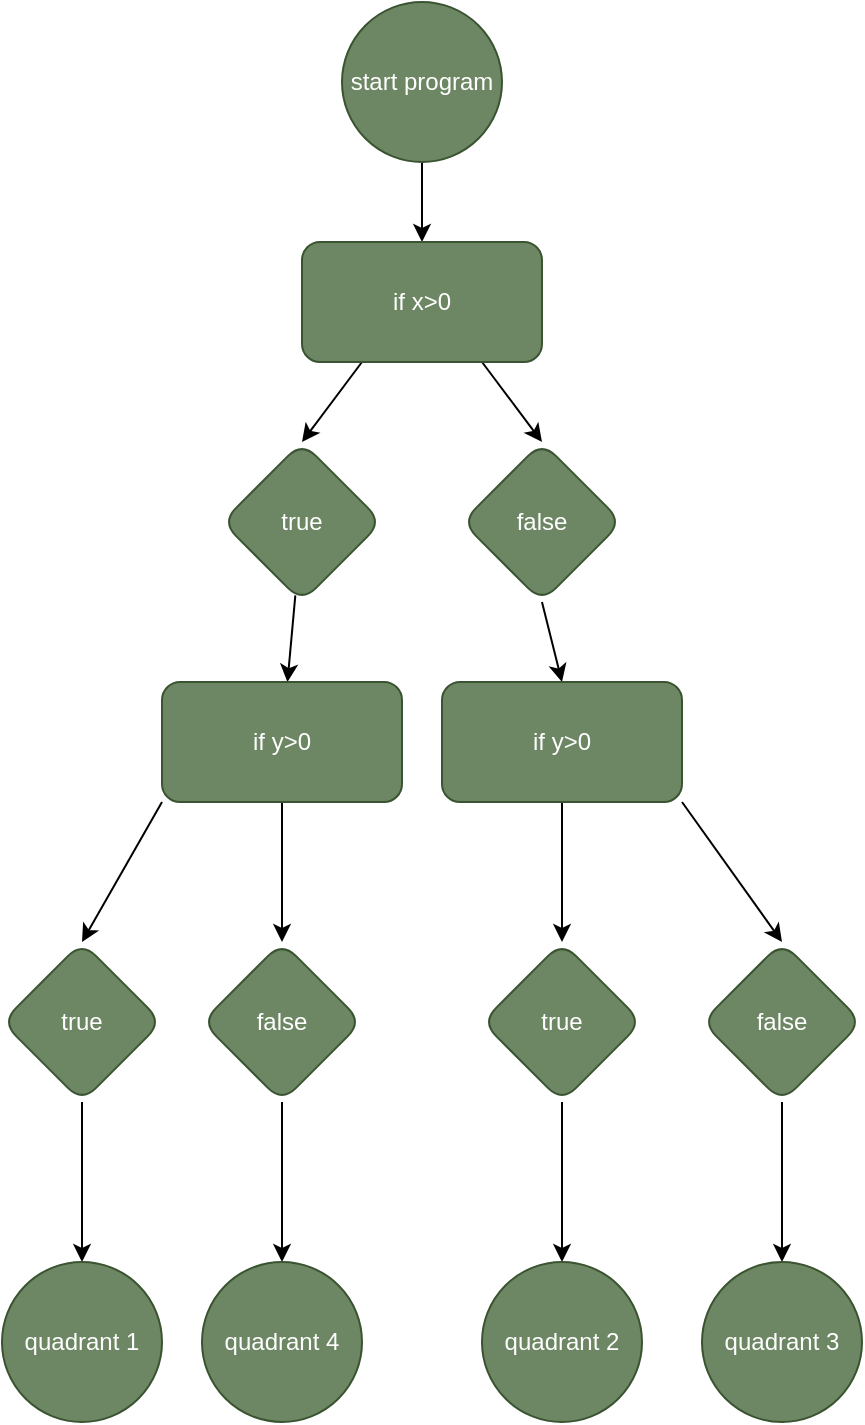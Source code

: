 <mxfile>
    <diagram id="6NHl3HAkAU-IppBion8w" name="Page-1">
        <mxGraphModel dx="1062" dy="289" grid="1" gridSize="10" guides="1" tooltips="1" connect="1" arrows="1" fold="1" page="1" pageScale="1" pageWidth="850" pageHeight="1100" math="0" shadow="0">
            <root>
                <mxCell id="0"/>
                <mxCell id="1" parent="0"/>
                <mxCell id="4" style="edgeStyle=none;html=1;exitX=0.5;exitY=1;exitDx=0;exitDy=0;entryX=0.5;entryY=0;entryDx=0;entryDy=0;" edge="1" parent="1" source="2" target="3">
                    <mxGeometry relative="1" as="geometry"/>
                </mxCell>
                <mxCell id="2" value="start program" style="ellipse;whiteSpace=wrap;html=1;aspect=fixed;fillColor=#6d8764;fontColor=#ffffff;strokeColor=#3A5431;" vertex="1" parent="1">
                    <mxGeometry x="80" y="120" width="80" height="80" as="geometry"/>
                </mxCell>
                <mxCell id="7" style="edgeStyle=none;html=1;exitX=0.25;exitY=1;exitDx=0;exitDy=0;entryX=0.5;entryY=0;entryDx=0;entryDy=0;" edge="1" parent="1" source="3" target="5">
                    <mxGeometry relative="1" as="geometry"/>
                </mxCell>
                <mxCell id="8" style="edgeStyle=none;html=1;exitX=0.75;exitY=1;exitDx=0;exitDy=0;entryX=0.5;entryY=0;entryDx=0;entryDy=0;" edge="1" parent="1" source="3" target="6">
                    <mxGeometry relative="1" as="geometry"/>
                </mxCell>
                <mxCell id="3" value="if x&amp;gt;0" style="rounded=1;whiteSpace=wrap;html=1;fillColor=#6d8764;strokeColor=#3A5431;fontColor=#ffffff;" vertex="1" parent="1">
                    <mxGeometry x="60" y="240" width="120" height="60" as="geometry"/>
                </mxCell>
                <mxCell id="10" value="" style="edgeStyle=none;html=1;" edge="1" parent="1" source="5" target="9">
                    <mxGeometry relative="1" as="geometry"/>
                </mxCell>
                <mxCell id="5" value="true" style="rhombus;whiteSpace=wrap;html=1;fillColor=#6d8764;strokeColor=#3A5431;fontColor=#ffffff;rounded=1;" vertex="1" parent="1">
                    <mxGeometry x="20" y="340" width="80" height="80" as="geometry"/>
                </mxCell>
                <mxCell id="12" style="edgeStyle=none;html=1;exitX=0.5;exitY=1;exitDx=0;exitDy=0;entryX=0.5;entryY=0;entryDx=0;entryDy=0;" edge="1" parent="1" source="6" target="11">
                    <mxGeometry relative="1" as="geometry"/>
                </mxCell>
                <mxCell id="6" value="false" style="rhombus;whiteSpace=wrap;html=1;fillColor=#6d8764;strokeColor=#3A5431;fontColor=#ffffff;rounded=1;" vertex="1" parent="1">
                    <mxGeometry x="140" y="340" width="80" height="80" as="geometry"/>
                </mxCell>
                <mxCell id="14" value="" style="edgeStyle=none;html=1;" edge="1" parent="1" source="9" target="13">
                    <mxGeometry relative="1" as="geometry"/>
                </mxCell>
                <mxCell id="18" style="edgeStyle=none;html=1;exitX=0;exitY=1;exitDx=0;exitDy=0;entryX=0.5;entryY=0;entryDx=0;entryDy=0;" edge="1" parent="1" source="9" target="17">
                    <mxGeometry relative="1" as="geometry"/>
                </mxCell>
                <mxCell id="9" value="if y&amp;gt;0" style="whiteSpace=wrap;html=1;fillColor=#6d8764;strokeColor=#3A5431;fontColor=#ffffff;rounded=1;" vertex="1" parent="1">
                    <mxGeometry x="-10" y="460" width="120" height="60" as="geometry"/>
                </mxCell>
                <mxCell id="16" value="" style="edgeStyle=none;html=1;" edge="1" parent="1" source="11" target="15">
                    <mxGeometry relative="1" as="geometry"/>
                </mxCell>
                <mxCell id="20" style="edgeStyle=none;html=1;exitX=1;exitY=1;exitDx=0;exitDy=0;entryX=0.5;entryY=0;entryDx=0;entryDy=0;" edge="1" parent="1" source="11" target="19">
                    <mxGeometry relative="1" as="geometry"/>
                </mxCell>
                <mxCell id="11" value="if y&amp;gt;0" style="whiteSpace=wrap;html=1;fillColor=#6d8764;strokeColor=#3A5431;fontColor=#ffffff;rounded=1;" vertex="1" parent="1">
                    <mxGeometry x="130" y="460" width="120" height="60" as="geometry"/>
                </mxCell>
                <mxCell id="24" value="" style="edgeStyle=none;html=1;" edge="1" parent="1" source="13" target="23">
                    <mxGeometry relative="1" as="geometry"/>
                </mxCell>
                <mxCell id="13" value="false" style="rhombus;whiteSpace=wrap;html=1;fillColor=#6d8764;strokeColor=#3A5431;fontColor=#ffffff;rounded=1;" vertex="1" parent="1">
                    <mxGeometry x="10" y="590" width="80" height="80" as="geometry"/>
                </mxCell>
                <mxCell id="27" value="" style="edgeStyle=none;html=1;" edge="1" parent="1" source="15" target="26">
                    <mxGeometry relative="1" as="geometry"/>
                </mxCell>
                <mxCell id="15" value="true" style="rhombus;whiteSpace=wrap;html=1;fillColor=#6d8764;strokeColor=#3A5431;fontColor=#ffffff;rounded=1;" vertex="1" parent="1">
                    <mxGeometry x="150" y="590" width="80" height="80" as="geometry"/>
                </mxCell>
                <mxCell id="22" value="" style="edgeStyle=none;html=1;" edge="1" parent="1" source="17" target="21">
                    <mxGeometry relative="1" as="geometry"/>
                </mxCell>
                <mxCell id="17" value="true" style="rhombus;whiteSpace=wrap;html=1;fillColor=#6d8764;strokeColor=#3A5431;fontColor=#ffffff;rounded=1;" vertex="1" parent="1">
                    <mxGeometry x="-90" y="590" width="80" height="80" as="geometry"/>
                </mxCell>
                <mxCell id="29" value="" style="edgeStyle=none;html=1;" edge="1" parent="1" source="19" target="28">
                    <mxGeometry relative="1" as="geometry"/>
                </mxCell>
                <mxCell id="19" value="false" style="rhombus;whiteSpace=wrap;html=1;fillColor=#6d8764;strokeColor=#3A5431;fontColor=#ffffff;rounded=1;" vertex="1" parent="1">
                    <mxGeometry x="260" y="590" width="80" height="80" as="geometry"/>
                </mxCell>
                <mxCell id="21" value="quadrant 1" style="ellipse;whiteSpace=wrap;html=1;fillColor=#6d8764;strokeColor=#3A5431;fontColor=#ffffff;rounded=1;" vertex="1" parent="1">
                    <mxGeometry x="-90" y="750" width="80" height="80" as="geometry"/>
                </mxCell>
                <mxCell id="23" value="quadrant 4" style="ellipse;whiteSpace=wrap;html=1;fillColor=#6d8764;strokeColor=#3A5431;fontColor=#ffffff;rounded=1;" vertex="1" parent="1">
                    <mxGeometry x="10" y="750" width="80" height="80" as="geometry"/>
                </mxCell>
                <mxCell id="26" value="quadrant 2" style="ellipse;whiteSpace=wrap;html=1;fillColor=#6d8764;strokeColor=#3A5431;fontColor=#ffffff;rounded=1;" vertex="1" parent="1">
                    <mxGeometry x="150" y="750" width="80" height="80" as="geometry"/>
                </mxCell>
                <mxCell id="28" value="quadrant 3" style="ellipse;whiteSpace=wrap;html=1;fillColor=#6d8764;strokeColor=#3A5431;fontColor=#ffffff;rounded=1;" vertex="1" parent="1">
                    <mxGeometry x="260" y="750" width="80" height="80" as="geometry"/>
                </mxCell>
            </root>
        </mxGraphModel>
    </diagram>
</mxfile>